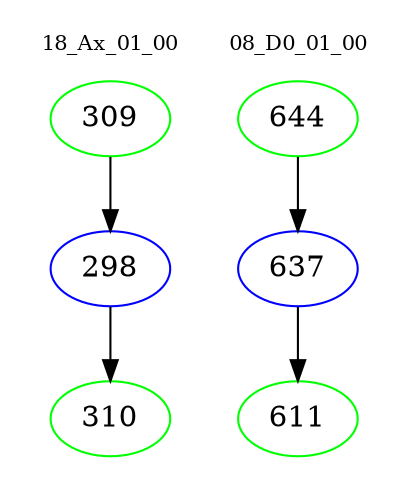 digraph{
subgraph cluster_0 {
color = white
label = "18_Ax_01_00";
fontsize=10;
T0_309 [label="309", color="green"]
T0_309 -> T0_298 [color="black"]
T0_298 [label="298", color="blue"]
T0_298 -> T0_310 [color="black"]
T0_310 [label="310", color="green"]
}
subgraph cluster_1 {
color = white
label = "08_D0_01_00";
fontsize=10;
T1_644 [label="644", color="green"]
T1_644 -> T1_637 [color="black"]
T1_637 [label="637", color="blue"]
T1_637 -> T1_611 [color="black"]
T1_611 [label="611", color="green"]
}
}

